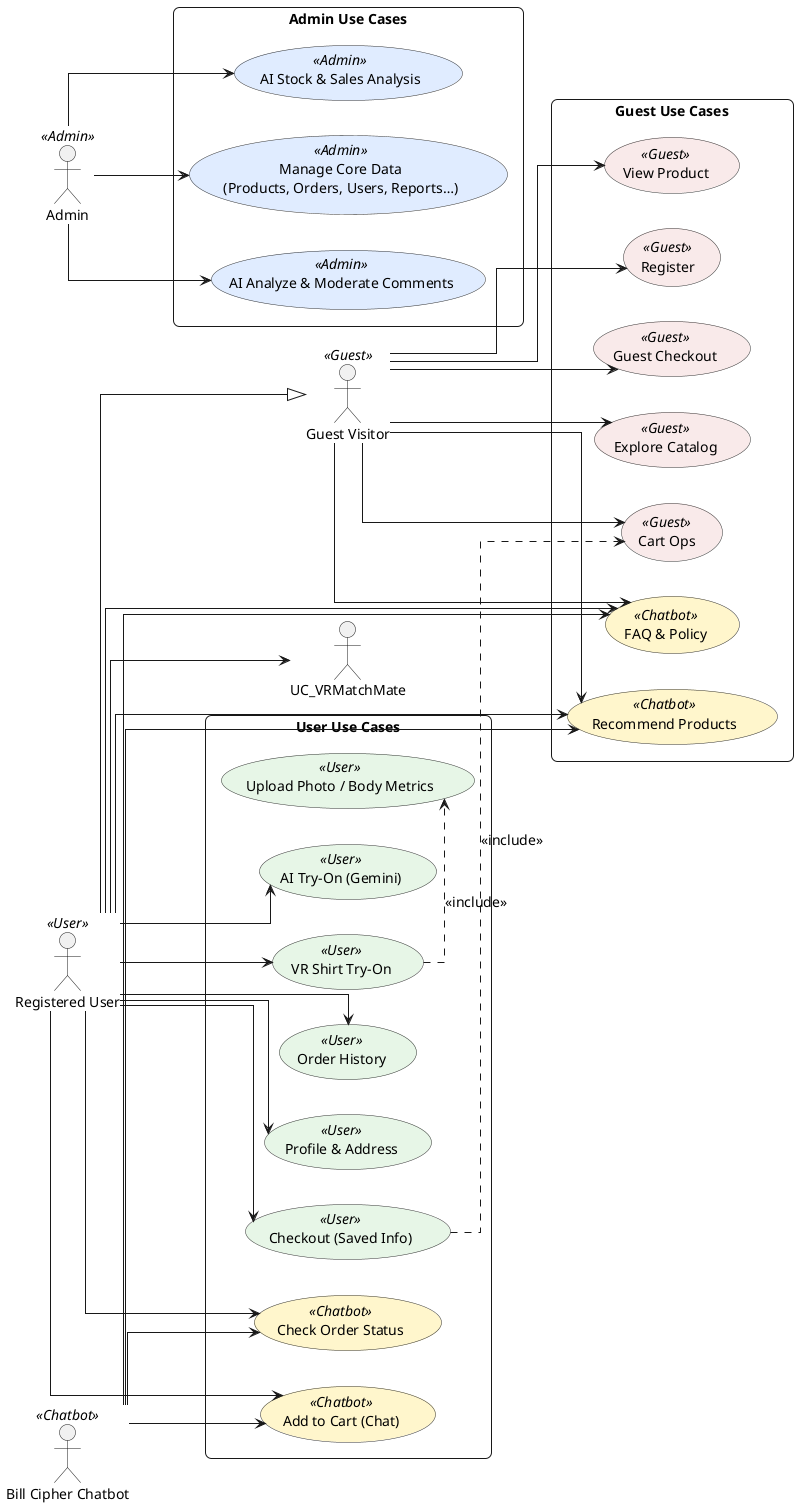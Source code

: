 @startuml UseCaseDiagram
left to right direction
skinparam shadowing false
skinparam linetype ortho
skinparam roundcorner 12
skinparam packageStyle rectangle
skinparam defaultFontSize 14
skinparam usecase {
  BorderColor #333
  BackgroundColor<<Guest>>   #F9EAEA
  BackgroundColor<<User>>    #E7F6E7
  BackgroundColor<<Chatbot>> #FFF6CC
  BackgroundColor<<Admin>>   #E0ECFF
}

' --- Actors ---
actor Guest   as "Guest Visitor"       <<Guest>>
actor User    as "Registered User"     <<User>>
actor Chatbot as "Bill Cipher Chatbot" <<Chatbot>>
actor Admin   as "Admin"               <<Admin>>

' Inheritance
User --|> Guest

' --- Guest Use Cases ---
package "Guest Use Cases" {
  usecase UC_Browse        as "Explore Catalog"        <<Guest>>
  usecase UC_ViewProduct   as "View Product"           <<Guest>>
  usecase UC_Register      as "Register"               <<Guest>>
  usecase UC_ManageCart    as "Cart Ops"               <<Guest>>
  usecase UC_CheckoutGuest as "Guest Checkout"         <<Guest>>
  usecase UC_FAQ           as "FAQ & Policy"           <<Chatbot>>
  usecase UC_Recommend     as "Recommend Products"     <<Chatbot>>
}

' --- User Use Cases ---
package "User Use Cases" {
  usecase UC_OrderHistory   as "Order History"          <<User>>
  usecase UC_ProfileManage  as "Profile & Address"      <<User>>
  usecase UC_TryOnVR        as "AI Try-On (Gemini)"     <<User>>
  usecase UC_CheckoutUser   as "Checkout (Saved Info)"  <<User>>
  usecase UC_OrderStatus    as "Check Order Status"     <<Chatbot>>
  usecase UC_CartAssist     as "Add to Cart (Chat)"     <<Chatbot>>

  ' VR shirt features
  usecase UC_UploadPhoto    as "Upload Photo / Body Metrics"  <<User>>
  usecase UC_VRShirtTry     as "VR Shirt Try-On"              <<User>>
}

' --- Admin Use Cases (simplified) ---
package "Admin Use Cases" {
  usecase AC_ManageCore   as "Manage Core Data\n(Products, Orders, Users, Reports…)" <<Admin>>
  usecase AC_AIComment    as "AI Analyze & Moderate Comments" <<Admin>>
  usecase AC_AIStock      as "AI Stock & Sales Analysis"      <<Admin>>
}

' --- Connections ---
' Guest
Guest --> UC_Browse
Guest --> UC_ViewProduct
Guest --> UC_Register
Guest --> UC_ManageCart
Guest --> UC_CheckoutGuest
Guest --> UC_FAQ
Guest --> UC_Recommend

' User
User --> UC_OrderHistory
User --> UC_ProfileManage
User --> UC_TryOnVR
User --> UC_CheckoutUser
User --> UC_OrderStatus
User --> UC_CartAssist
User --> UC_FAQ
User --> UC_Recommend
User --> UC_VRShirtTry
User --> UC_VRMatchMate

' Chatbot as provider
Chatbot --> UC_FAQ
Chatbot --> UC_Recommend
Chatbot --> UC_OrderStatus
Chatbot --> UC_CartAssist

' Admin
Admin --> AC_ManageCore
Admin --> AC_AIComment
Admin --> AC_AIStock

' --- Only 2 relations (includes) ---
UC_CheckoutUser .> UC_ManageCart : <<include>>
UC_VRShirtTry   .> UC_UploadPhoto : <<include>>

@enduml
